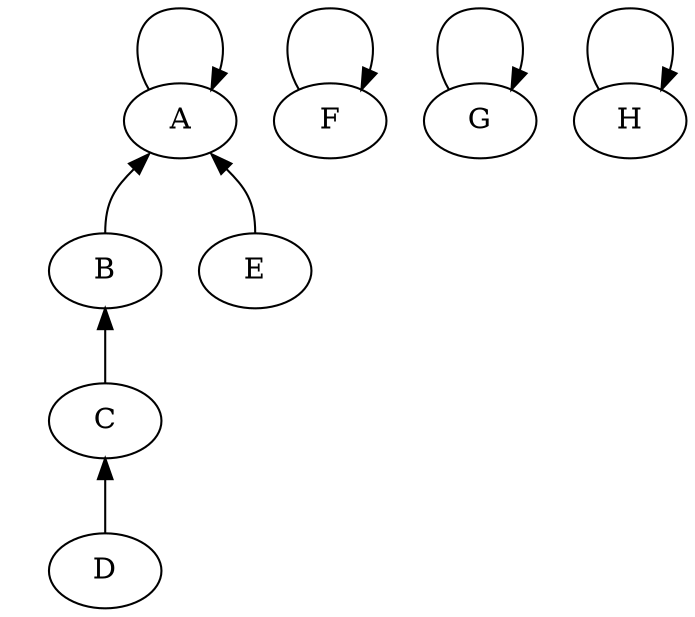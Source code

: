 digraph {
    1 [style=invisible; fixedsize=true; width=0; height=0;];
    2 [style=invisible; fixedsize=true; width=0; height=0;];
    3 [style=invisible; fixedsize=true; width=0; height=0;];
    4 [style=invisible; fixedsize=true; width=0; height=0;];
    1 -> 2 -> 3 -> 4 [syle=invisible; penwidth=0; arrowsize=0;];
    rankdir = TB;
    A:nw -> A:ne
    B:n -> A:sw
    C:n -> B:s
    D:n -> C:s
    E:n -> A:se
    F:nw -> F:ne
    G:nw -> G:ne
    H:nw -> H:ne
    {rank = same; rankdir=LR; 1; A; F; G; H;}
    {rank = same; rankdir=LR; 2; B; E;}
    {rank = same; rankdir=LR; 3; C;}
    {rank = same; rankdir=LR; 4; D;}
}
